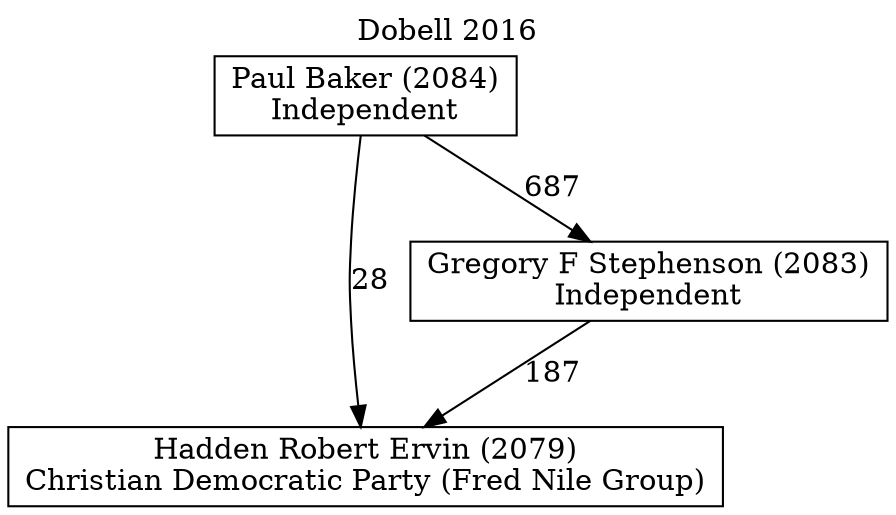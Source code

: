 // House preference flow
digraph "Hadden Robert Ervin (2079)_Dobell_2016" {
	graph [label="Dobell 2016" labelloc=t mclimit=10]
	node [shape=box]
	"Hadden Robert Ervin (2079)" [label="Hadden Robert Ervin (2079)
Christian Democratic Party (Fred Nile Group)"]
	"Paul Baker (2084)" [label="Paul Baker (2084)
Independent"]
	"Gregory F Stephenson (2083)" [label="Gregory F Stephenson (2083)
Independent"]
	"Paul Baker (2084)" -> "Gregory F Stephenson (2083)" [label=687]
	"Gregory F Stephenson (2083)" -> "Hadden Robert Ervin (2079)" [label=187]
	"Paul Baker (2084)" -> "Hadden Robert Ervin (2079)" [label=28]
}
